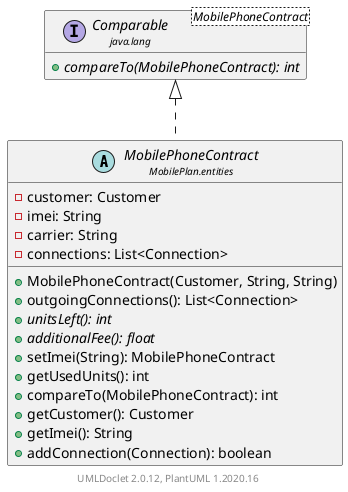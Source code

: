 @startuml
    set namespaceSeparator none
    hide empty fields
    hide empty methods

    abstract class "<size:14>MobilePhoneContract\n<size:10>MobilePlan.entities" as MobilePlan.entities.MobilePhoneContract [[MobilePhoneContract.html]] {
        -customer: Customer
        -imei: String
        -carrier: String
        -connections: List<Connection>
        +MobilePhoneContract(Customer, String, String)
        +outgoingConnections(): List<Connection>
        {abstract} +unitsLeft(): int
        {abstract} +additionalFee(): float
        +setImei(String): MobilePhoneContract
        +getUsedUnits(): int
        +compareTo(MobilePhoneContract): int
        +getCustomer(): Customer
        +getImei(): String
        +addConnection(Connection): boolean
    }

    interface "<size:14>Comparable\n<size:10>java.lang" as java.lang.Comparable<MobilePhoneContract> {
        {abstract} +compareTo(MobilePhoneContract): int
    }

    java.lang.Comparable <|.. MobilePlan.entities.MobilePhoneContract

    center footer UMLDoclet 2.0.12, PlantUML 1.2020.16
@enduml

